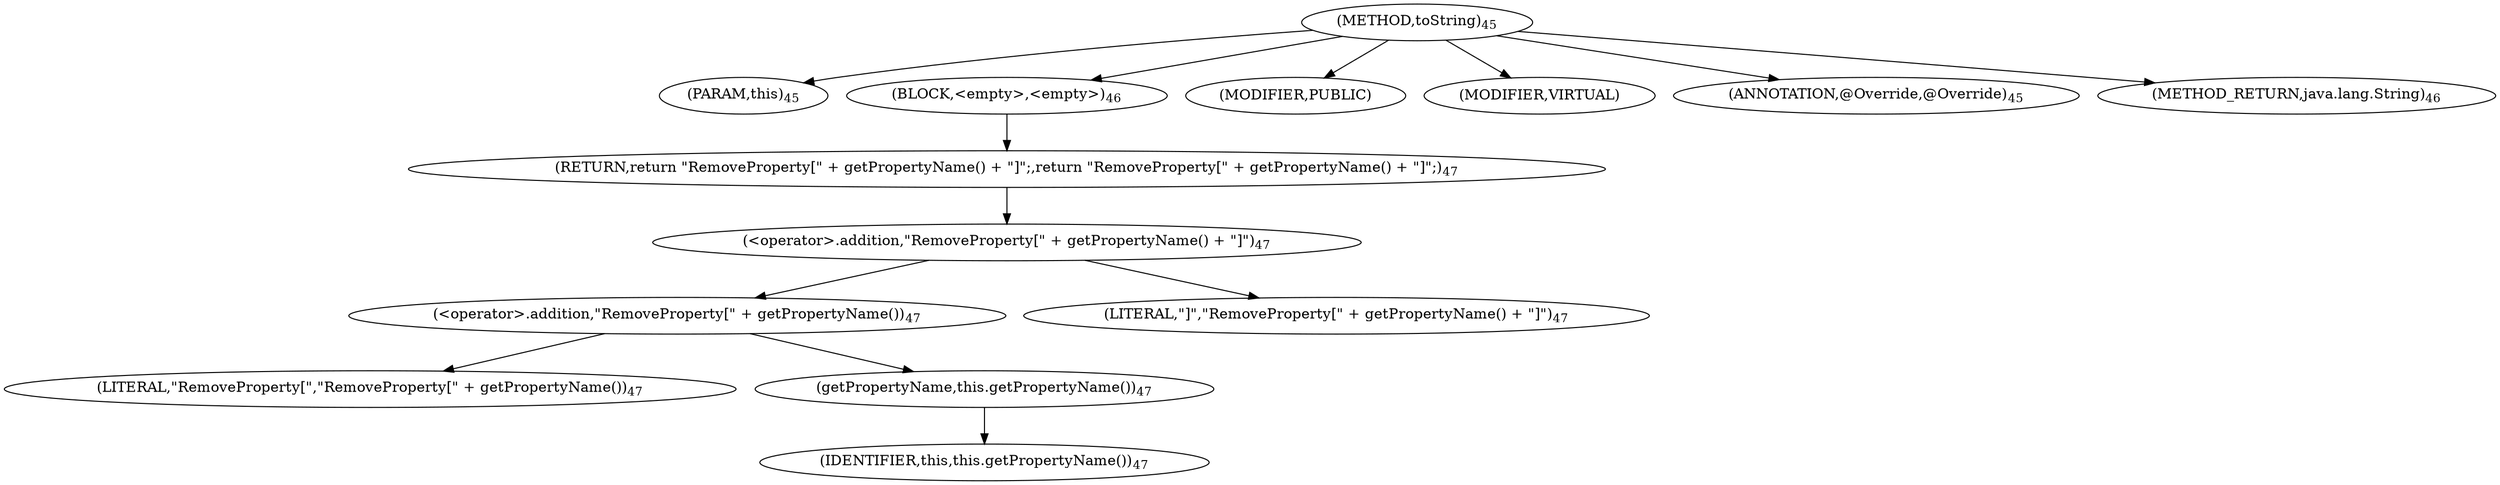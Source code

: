 digraph "toString" {  
"39" [label = <(METHOD,toString)<SUB>45</SUB>> ]
"6" [label = <(PARAM,this)<SUB>45</SUB>> ]
"40" [label = <(BLOCK,&lt;empty&gt;,&lt;empty&gt;)<SUB>46</SUB>> ]
"41" [label = <(RETURN,return &quot;RemoveProperty[&quot; + getPropertyName() + &quot;]&quot;;,return &quot;RemoveProperty[&quot; + getPropertyName() + &quot;]&quot;;)<SUB>47</SUB>> ]
"42" [label = <(&lt;operator&gt;.addition,&quot;RemoveProperty[&quot; + getPropertyName() + &quot;]&quot;)<SUB>47</SUB>> ]
"43" [label = <(&lt;operator&gt;.addition,&quot;RemoveProperty[&quot; + getPropertyName())<SUB>47</SUB>> ]
"44" [label = <(LITERAL,&quot;RemoveProperty[&quot;,&quot;RemoveProperty[&quot; + getPropertyName())<SUB>47</SUB>> ]
"45" [label = <(getPropertyName,this.getPropertyName())<SUB>47</SUB>> ]
"5" [label = <(IDENTIFIER,this,this.getPropertyName())<SUB>47</SUB>> ]
"46" [label = <(LITERAL,&quot;]&quot;,&quot;RemoveProperty[&quot; + getPropertyName() + &quot;]&quot;)<SUB>47</SUB>> ]
"47" [label = <(MODIFIER,PUBLIC)> ]
"48" [label = <(MODIFIER,VIRTUAL)> ]
"49" [label = <(ANNOTATION,@Override,@Override)<SUB>45</SUB>> ]
"50" [label = <(METHOD_RETURN,java.lang.String)<SUB>46</SUB>> ]
  "39" -> "6" 
  "39" -> "40" 
  "39" -> "47" 
  "39" -> "48" 
  "39" -> "49" 
  "39" -> "50" 
  "40" -> "41" 
  "41" -> "42" 
  "42" -> "43" 
  "42" -> "46" 
  "43" -> "44" 
  "43" -> "45" 
  "45" -> "5" 
}
